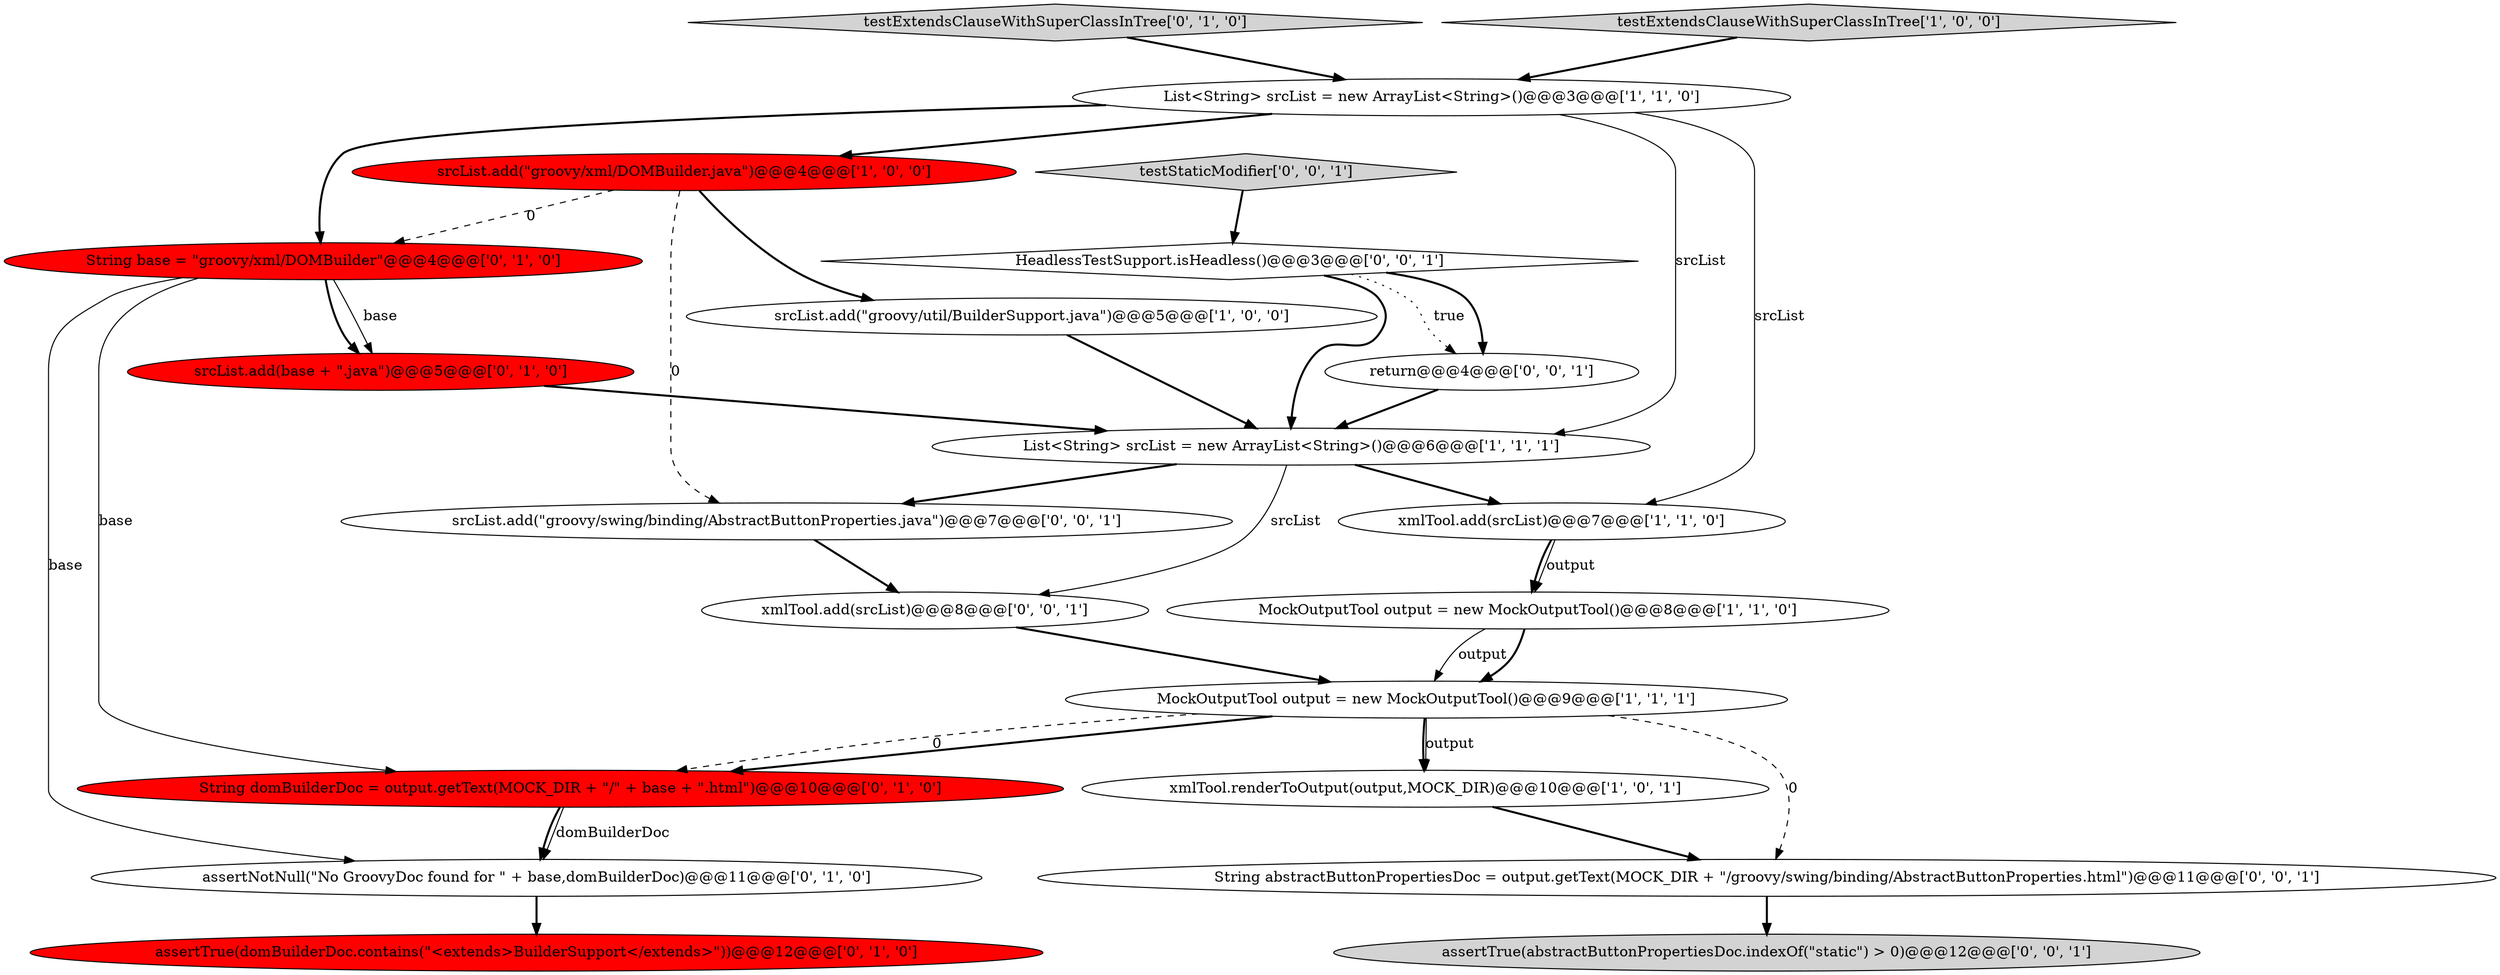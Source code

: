 digraph {
0 [style = filled, label = "xmlTool.renderToOutput(output,MOCK_DIR)@@@10@@@['1', '0', '1']", fillcolor = white, shape = ellipse image = "AAA0AAABBB1BBB"];
12 [style = filled, label = "assertNotNull(\"No GroovyDoc found for \" + base,domBuilderDoc)@@@11@@@['0', '1', '0']", fillcolor = white, shape = ellipse image = "AAA0AAABBB2BBB"];
2 [style = filled, label = "srcList.add(\"groovy/util/BuilderSupport.java\")@@@5@@@['1', '0', '0']", fillcolor = white, shape = ellipse image = "AAA0AAABBB1BBB"];
6 [style = filled, label = "MockOutputTool output = new MockOutputTool()@@@8@@@['1', '1', '0']", fillcolor = white, shape = ellipse image = "AAA0AAABBB1BBB"];
15 [style = filled, label = "HeadlessTestSupport.isHeadless()@@@3@@@['0', '0', '1']", fillcolor = white, shape = diamond image = "AAA0AAABBB3BBB"];
16 [style = filled, label = "assertTrue(abstractButtonPropertiesDoc.indexOf(\"static\") > 0)@@@12@@@['0', '0', '1']", fillcolor = lightgray, shape = ellipse image = "AAA0AAABBB3BBB"];
10 [style = filled, label = "assertTrue(domBuilderDoc.contains(\"<extends>BuilderSupport</extends>\"))@@@12@@@['0', '1', '0']", fillcolor = red, shape = ellipse image = "AAA1AAABBB2BBB"];
4 [style = filled, label = "srcList.add(\"groovy/xml/DOMBuilder.java\")@@@4@@@['1', '0', '0']", fillcolor = red, shape = ellipse image = "AAA1AAABBB1BBB"];
7 [style = filled, label = "MockOutputTool output = new MockOutputTool()@@@9@@@['1', '1', '1']", fillcolor = white, shape = ellipse image = "AAA0AAABBB1BBB"];
14 [style = filled, label = "testExtendsClauseWithSuperClassInTree['0', '1', '0']", fillcolor = lightgray, shape = diamond image = "AAA0AAABBB2BBB"];
18 [style = filled, label = "return@@@4@@@['0', '0', '1']", fillcolor = white, shape = ellipse image = "AAA0AAABBB3BBB"];
20 [style = filled, label = "String abstractButtonPropertiesDoc = output.getText(MOCK_DIR + \"/groovy/swing/binding/AbstractButtonProperties.html\")@@@11@@@['0', '0', '1']", fillcolor = white, shape = ellipse image = "AAA0AAABBB3BBB"];
1 [style = filled, label = "List<String> srcList = new ArrayList<String>()@@@6@@@['1', '1', '1']", fillcolor = white, shape = ellipse image = "AAA0AAABBB1BBB"];
21 [style = filled, label = "srcList.add(\"groovy/swing/binding/AbstractButtonProperties.java\")@@@7@@@['0', '0', '1']", fillcolor = white, shape = ellipse image = "AAA0AAABBB3BBB"];
8 [style = filled, label = "List<String> srcList = new ArrayList<String>()@@@3@@@['1', '1', '0']", fillcolor = white, shape = ellipse image = "AAA0AAABBB1BBB"];
11 [style = filled, label = "String domBuilderDoc = output.getText(MOCK_DIR + \"/\" + base + \".html\")@@@10@@@['0', '1', '0']", fillcolor = red, shape = ellipse image = "AAA1AAABBB2BBB"];
17 [style = filled, label = "testStaticModifier['0', '0', '1']", fillcolor = lightgray, shape = diamond image = "AAA0AAABBB3BBB"];
3 [style = filled, label = "testExtendsClauseWithSuperClassInTree['1', '0', '0']", fillcolor = lightgray, shape = diamond image = "AAA0AAABBB1BBB"];
9 [style = filled, label = "srcList.add(base + \".java\")@@@5@@@['0', '1', '0']", fillcolor = red, shape = ellipse image = "AAA1AAABBB2BBB"];
13 [style = filled, label = "String base = \"groovy/xml/DOMBuilder\"@@@4@@@['0', '1', '0']", fillcolor = red, shape = ellipse image = "AAA1AAABBB2BBB"];
19 [style = filled, label = "xmlTool.add(srcList)@@@8@@@['0', '0', '1']", fillcolor = white, shape = ellipse image = "AAA0AAABBB3BBB"];
5 [style = filled, label = "xmlTool.add(srcList)@@@7@@@['1', '1', '0']", fillcolor = white, shape = ellipse image = "AAA0AAABBB1BBB"];
1->5 [style = bold, label=""];
7->11 [style = bold, label=""];
13->9 [style = solid, label="base"];
21->19 [style = bold, label=""];
2->1 [style = bold, label=""];
15->18 [style = dotted, label="true"];
7->11 [style = dashed, label="0"];
7->20 [style = dashed, label="0"];
7->0 [style = bold, label=""];
11->12 [style = bold, label=""];
8->5 [style = solid, label="srcList"];
4->2 [style = bold, label=""];
4->21 [style = dashed, label="0"];
7->0 [style = solid, label="output"];
15->18 [style = bold, label=""];
12->10 [style = bold, label=""];
20->16 [style = bold, label=""];
5->6 [style = bold, label=""];
6->7 [style = solid, label="output"];
18->1 [style = bold, label=""];
11->12 [style = solid, label="domBuilderDoc"];
5->6 [style = solid, label="output"];
1->21 [style = bold, label=""];
8->1 [style = solid, label="srcList"];
3->8 [style = bold, label=""];
17->15 [style = bold, label=""];
0->20 [style = bold, label=""];
14->8 [style = bold, label=""];
13->11 [style = solid, label="base"];
13->9 [style = bold, label=""];
1->19 [style = solid, label="srcList"];
8->4 [style = bold, label=""];
6->7 [style = bold, label=""];
9->1 [style = bold, label=""];
4->13 [style = dashed, label="0"];
19->7 [style = bold, label=""];
8->13 [style = bold, label=""];
15->1 [style = bold, label=""];
13->12 [style = solid, label="base"];
}
